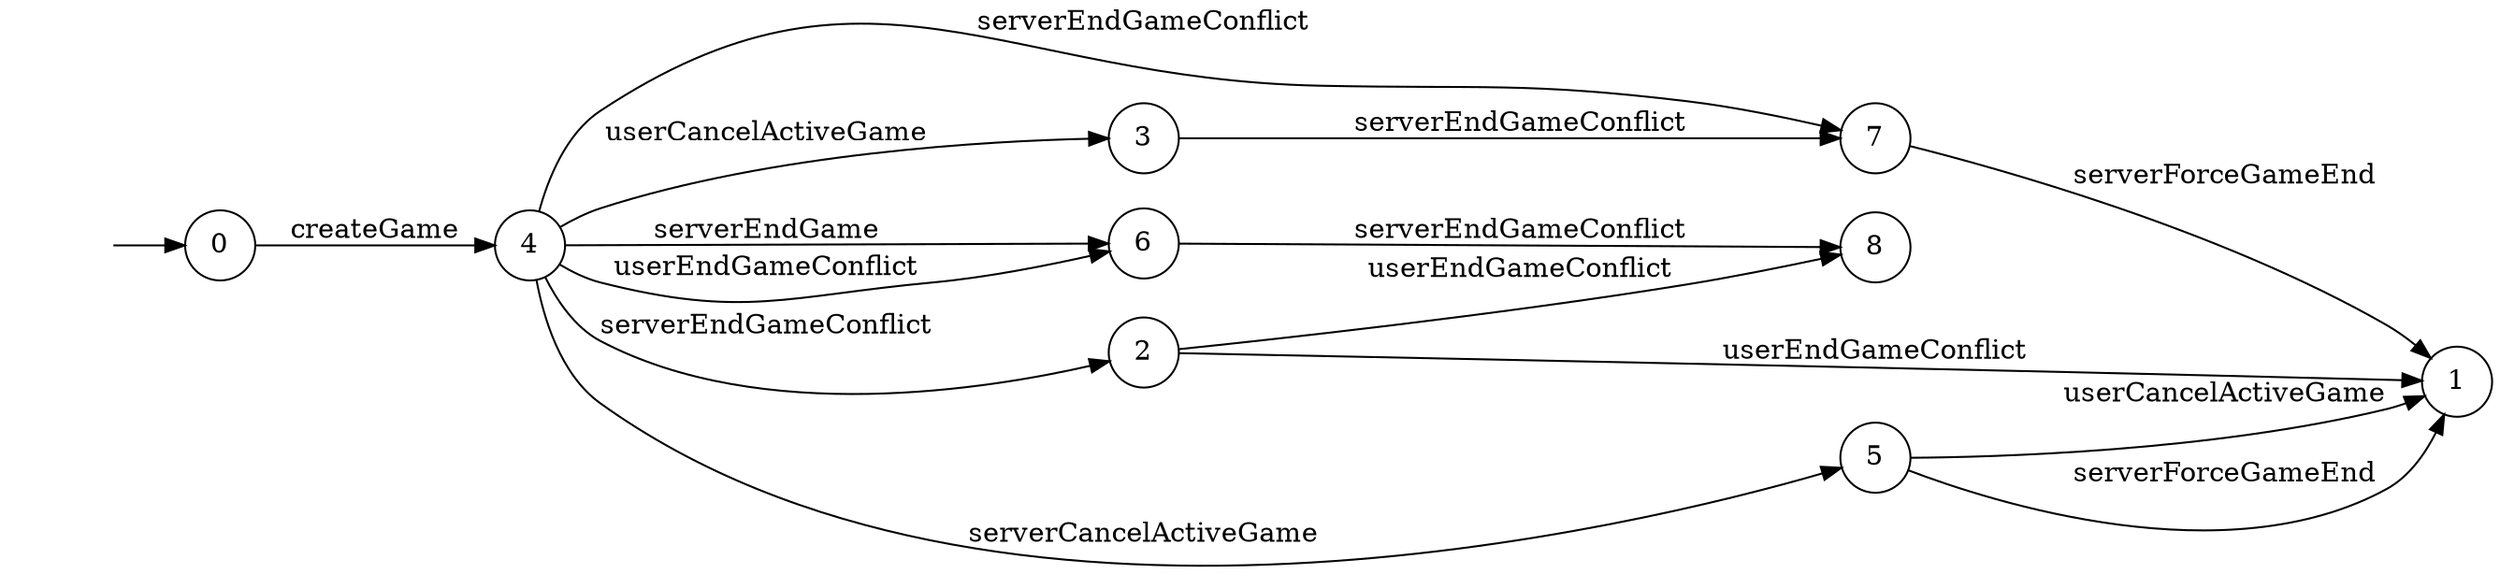 digraph "Dapp-Automata-data/result/gamechannel-fix/0xeb6f4ec38a347110941e86e691c2ca03e271df3b/GameChannel/FSM-7" {
	graph [rankdir=LR]
	"" [label="" shape=plaintext]
	4 [label=4 shape=circle]
	7 [label=7 shape=circle]
	0 [label=0 shape=circle]
	3 [label=3 shape=circle]
	8 [label=8 shape=circle]
	6 [label=6 shape=circle]
	1 [label=1 shape=circle]
	2 [label=2 shape=circle]
	5 [label=5 shape=circle]
	"" -> 0 [label=""]
	0 -> 4 [label=createGame]
	4 -> 6 [label=serverEndGame]
	4 -> 3 [label=userCancelActiveGame]
	4 -> 5 [label=serverCancelActiveGame]
	4 -> 6 [label=userEndGameConflict]
	4 -> 7 [label=serverEndGameConflict]
	4 -> 2 [label=serverEndGameConflict]
	7 -> 1 [label=serverForceGameEnd]
	2 -> 8 [label=userEndGameConflict]
	2 -> 1 [label=userEndGameConflict]
	5 -> 1 [label=userCancelActiveGame]
	5 -> 1 [label=serverForceGameEnd]
	3 -> 7 [label=serverEndGameConflict]
	6 -> 8 [label=serverEndGameConflict]
}
